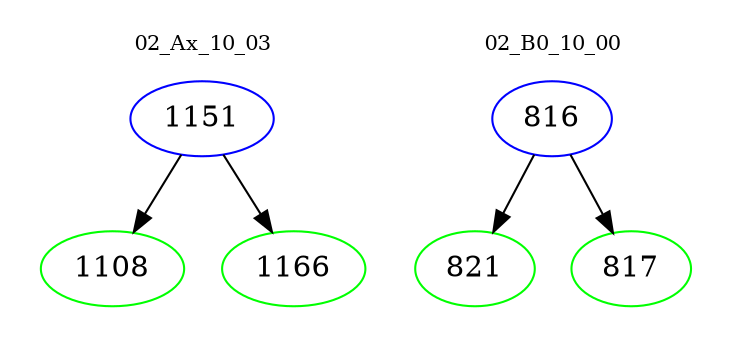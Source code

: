 digraph{
subgraph cluster_0 {
color = white
label = "02_Ax_10_03";
fontsize=10;
T0_1151 [label="1151", color="blue"]
T0_1151 -> T0_1108 [color="black"]
T0_1108 [label="1108", color="green"]
T0_1151 -> T0_1166 [color="black"]
T0_1166 [label="1166", color="green"]
}
subgraph cluster_1 {
color = white
label = "02_B0_10_00";
fontsize=10;
T1_816 [label="816", color="blue"]
T1_816 -> T1_821 [color="black"]
T1_821 [label="821", color="green"]
T1_816 -> T1_817 [color="black"]
T1_817 [label="817", color="green"]
}
}
